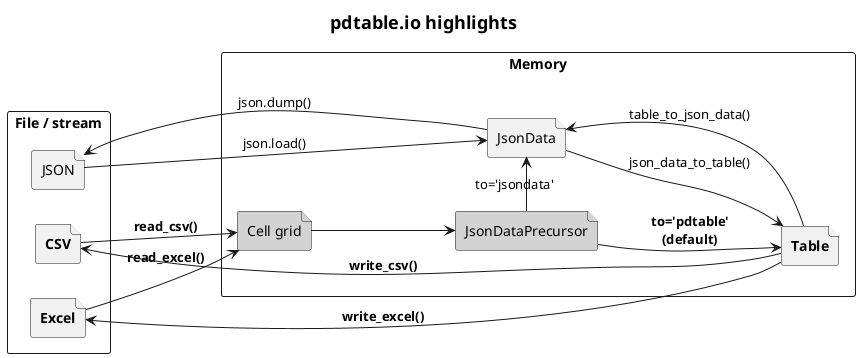 @startuml IO

title = pdtable.io highlights

skinparam {
    Arrow {
        FontName Consolas
    }
}

left to right direction

rectangle files as "File / stream" {
    file csv as "<b>CSV"
    file xl as "<b>Excel"
    file json as "JSON"
}

rectangle memory as "Memory" {
    file cellgrid as "Cell grid" #LightGray
    file prejson as "JsonDataPrecursor" #LightGray
    file jsondata as "JsonData"
    file table as "<b>Table"
}

csv --> cellgrid : <b>read_csv()
xl --> cellgrid : <b>read_excel()

cellgrid -->prejson
prejson -> jsondata : to='jsondata'
prejson --> table : <b>to='pdtable'\n<b>(default)

json --> jsondata : json.load()
jsondata --> json : json.dump()

jsondata --> table : json_data_to_table()
jsondata <-- table : table_to_json_data()

csv <--table : <b>write_csv()
xl <--table : <b>write_excel()

@enduml
